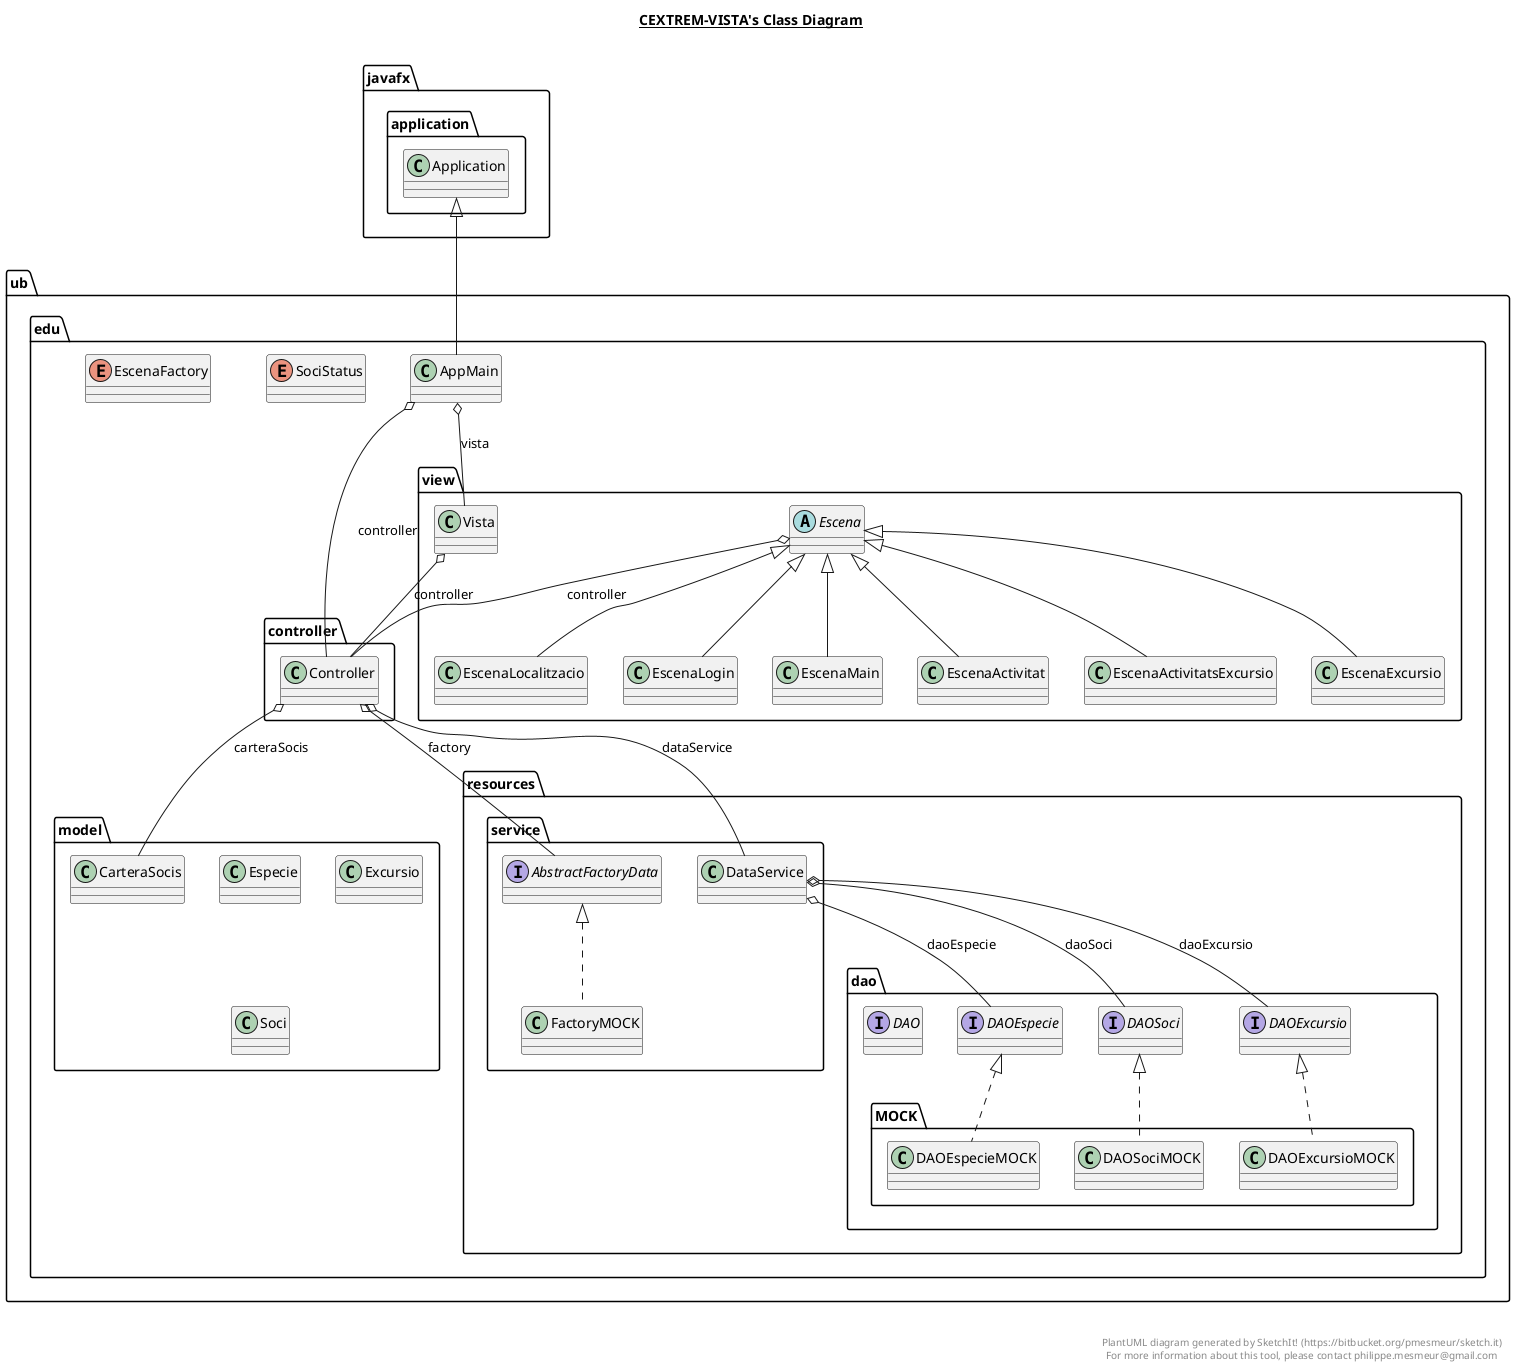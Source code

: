 @startuml

title __CEXTREM-VISTA's Class Diagram__\n


    namespace ub.edu {
      class ub.edu.AppMain {
      }
    }

  


    namespace ub.edu {

        class ub.edu.controller.Controller {
        }
      }


  


    namespace ub.edu {

        enum SociStatus {
        }
      }

  


    namespace ub.edu {

        class ub.edu.model.CarteraSocis {
        }
      }

  


    namespace ub.edu {

        class ub.edu.model.Especie {
        }
      }

  


    namespace ub.edu {

        class ub.edu.model.Excursio {
        }
      }

  


    namespace ub.edu {

        class ub.edu.model.Soci {
        }
      }

  


    namespace ub.edu {

        interface ub.edu.resources.dao.DAO {
        }
      }

  


    namespace ub.edu {

        interface ub.edu.resources.dao.DAOEspecie {
        }
      }



    namespace ub.edu {

        interface ub.edu.resources.dao.DAOExcursio {
        }
      }

  


    namespace ub.edu {

        interface ub.edu.resources.dao.DAOSoci {
        }
      }

  


      namespace ub.edu {

          class ub.edu.resources.dao.MOCK.DAOEspecieMOCK {
          }
        }

  


    namespace ub.edu {

          class ub.edu.resources.dao.MOCK.DAOExcursioMOCK {
          }
        }

  


    namespace ub.edu {

          class ub.edu.resources.dao.MOCK.DAOSociMOCK {
          }
        }

  


    namespace ub.edu {

        interface ub.edu.resources.service.AbstractFactoryData {
        }
      }

  


    namespace ub.edu {

        class ub.edu.resources.service.DataService {
        }
      }

  


    namespace ub.edu {

        class ub.edu.resources.service.FactoryMOCK {
        }
      }

  


    namespace ub.edu {

        abstract class ub.edu.view.Escena {
        }
      }

  


    namespace ub.edu {

        class ub.edu.view.EscenaActivitat {
        }
      }

  


    namespace ub.edu {

        class ub.edu.view.EscenaActivitatsExcursio {
        }
      }

  


    namespace ub.edu {

        class ub.edu.view.EscenaExcursio {
        }
      }

  


    namespace ub.edu {

        enum EscenaFactory {
        }
      }

  


    namespace ub.edu {

        class ub.edu.view.EscenaLocalitzacio {
        }
      }

  


    namespace ub.edu {

        class ub.edu.view.EscenaLogin {
        }
      }

  


    namespace ub.edu {

        class ub.edu.view.EscenaMain {
        }
      }

  


    namespace ub.edu {

        class ub.edu.view.Vista {
        }
      }

  

  ub.edu.AppMain -up-|> javafx.application.Application
  ub.edu.AppMain o-- ub.edu.controller.Controller : controller
  ub.edu.AppMain o-- ub.edu.view.Vista : vista
  ub.edu.controller.Controller o-- ub.edu.model.CarteraSocis : carteraSocis
  ub.edu.controller.Controller o-- ub.edu.resources.service.DataService : dataService
  ub.edu.controller.Controller o-- ub.edu.resources.service.AbstractFactoryData : factory
  ub.edu.resources.dao.MOCK.DAOEspecieMOCK .up.|> ub.edu.resources.dao.DAOEspecie
  ub.edu.resources.dao.MOCK.DAOExcursioMOCK .up.|> ub.edu.resources.dao.DAOExcursio
  ub.edu.resources.dao.MOCK.DAOSociMOCK .up.|> ub.edu.resources.dao.DAOSoci
  ub.edu.resources.service.DataService o-- ub.edu.resources.dao.DAOEspecie : daoEspecie
  ub.edu.resources.service.DataService o-- ub.edu.resources.dao.DAOExcursio : daoExcursio
  ub.edu.resources.service.DataService o-- ub.edu.resources.dao.DAOSoci : daoSoci
  ub.edu.resources.service.FactoryMOCK .up.|> ub.edu.resources.service.AbstractFactoryData
  ub.edu.view.Escena o-- ub.edu.controller.Controller : controller
  ub.edu.view.EscenaActivitat -up-|> ub.edu.view.Escena
  ub.edu.view.EscenaActivitatsExcursio -up-|> ub.edu.view.Escena
  ub.edu.view.EscenaExcursio -up-|> ub.edu.view.Escena
  ub.edu.view.EscenaLocalitzacio -up-|> ub.edu.view.Escena
  ub.edu.view.EscenaLogin -up-|> ub.edu.view.Escena
  ub.edu.view.EscenaMain -up-|> ub.edu.view.Escena
  ub.edu.view.Vista o-- ub.edu.controller.Controller : controller


right footer


PlantUML diagram generated by SketchIt! (https://bitbucket.org/pmesmeur/sketch.it)
For more information about this tool, please contact philippe.mesmeur@gmail.com
endfooter

@enduml
